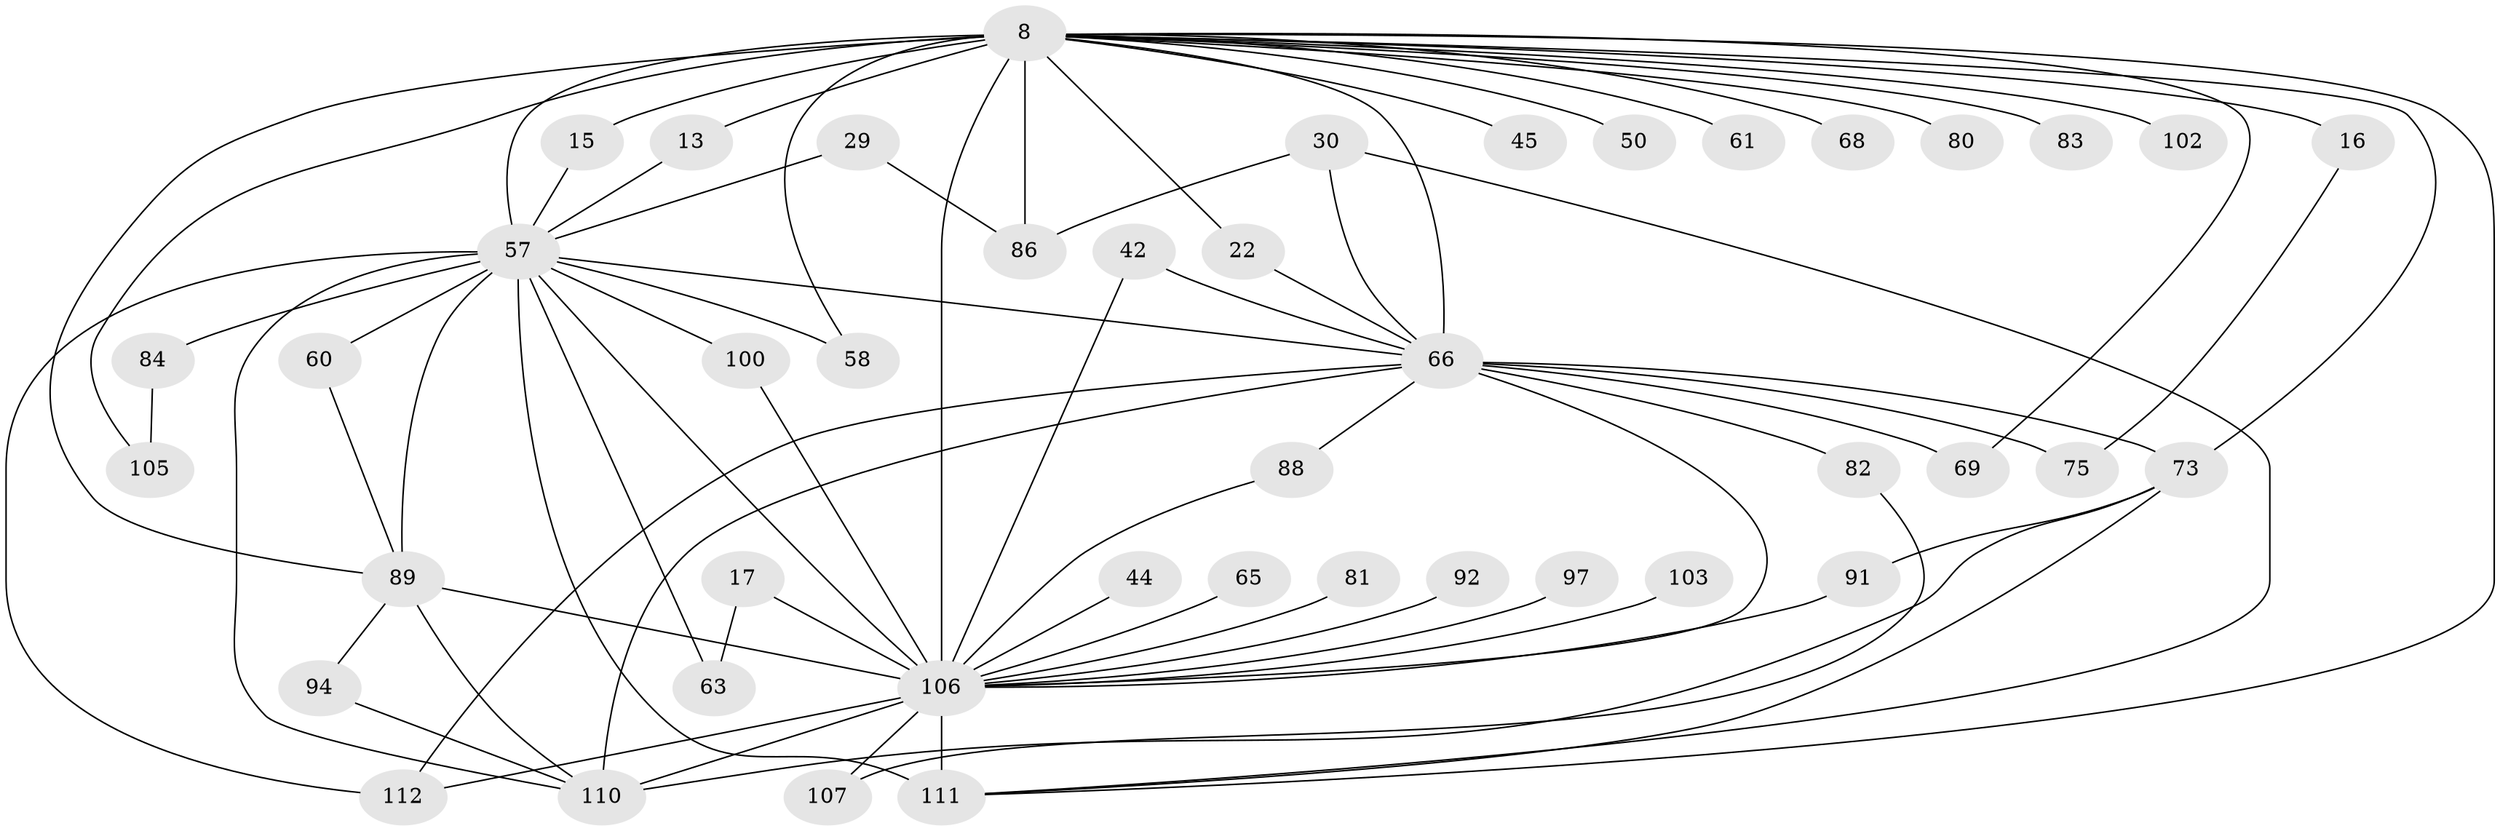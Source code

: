 // original degree distribution, {18: 0.017857142857142856, 22: 0.017857142857142856, 26: 0.008928571428571428, 24: 0.008928571428571428, 20: 0.008928571428571428, 23: 0.008928571428571428, 15: 0.008928571428571428, 19: 0.008928571428571428, 12: 0.008928571428571428, 6: 0.026785714285714284, 2: 0.5178571428571429, 3: 0.22321428571428573, 4: 0.08035714285714286, 5: 0.03571428571428571, 7: 0.017857142857142856}
// Generated by graph-tools (version 1.1) at 2025/47/03/04/25 21:47:05]
// undirected, 44 vertices, 76 edges
graph export_dot {
graph [start="1"]
  node [color=gray90,style=filled];
  8 [super="+2+4"];
  13;
  15;
  16;
  17;
  22;
  29;
  30;
  42 [super="+34"];
  44;
  45;
  50;
  57 [super="+24+10"];
  58;
  60;
  61;
  63;
  65;
  66 [super="+27+9"];
  68;
  69 [super="+47"];
  73 [super="+39+14"];
  75 [super="+52"];
  80;
  81;
  82;
  83;
  84;
  86 [super="+64+76"];
  88;
  89 [super="+43+53"];
  91;
  92;
  94;
  97;
  100;
  102;
  103;
  105;
  106 [super="+85+70+74+71+99"];
  107;
  110 [super="+104+79+108+96"];
  111 [super="+62+95+109+101"];
  112 [super="+90"];
  8 -- 15;
  8 -- 50 [weight=2];
  8 -- 68 [weight=2];
  8 -- 80 [weight=2];
  8 -- 83 [weight=2];
  8 -- 102 [weight=2];
  8 -- 105;
  8 -- 13;
  8 -- 16 [weight=2];
  8 -- 86 [weight=2];
  8 -- 58;
  8 -- 61 [weight=2];
  8 -- 69;
  8 -- 22;
  8 -- 45;
  8 -- 57 [weight=7];
  8 -- 66 [weight=10];
  8 -- 106 [weight=19];
  8 -- 111 [weight=2];
  8 -- 89;
  8 -- 73 [weight=2];
  13 -- 57;
  15 -- 57;
  16 -- 75;
  17 -- 63;
  17 -- 106 [weight=2];
  22 -- 66;
  29 -- 57 [weight=2];
  29 -- 86;
  30 -- 86;
  30 -- 66 [weight=2];
  30 -- 111;
  42 -- 66;
  42 -- 106 [weight=3];
  44 -- 106 [weight=2];
  57 -- 66 [weight=8];
  57 -- 84 [weight=2];
  57 -- 100;
  57 -- 58;
  57 -- 60;
  57 -- 63;
  57 -- 111 [weight=4];
  57 -- 110 [weight=3];
  57 -- 89 [weight=2];
  57 -- 112 [weight=2];
  57 -- 106 [weight=5];
  60 -- 89;
  65 -- 106;
  66 -- 69 [weight=2];
  66 -- 73;
  66 -- 75 [weight=2];
  66 -- 82 [weight=2];
  66 -- 88;
  66 -- 112 [weight=2];
  66 -- 110 [weight=3];
  66 -- 106 [weight=11];
  73 -- 111;
  73 -- 91;
  73 -- 110 [weight=2];
  81 -- 106;
  82 -- 107;
  84 -- 105;
  88 -- 106;
  89 -- 106 [weight=9];
  89 -- 94;
  89 -- 110;
  91 -- 106;
  92 -- 106 [weight=2];
  94 -- 110;
  97 -- 106;
  100 -- 106;
  103 -- 106 [weight=2];
  106 -- 111 [weight=3];
  106 -- 107;
  106 -- 110;
  106 -- 112;
}

